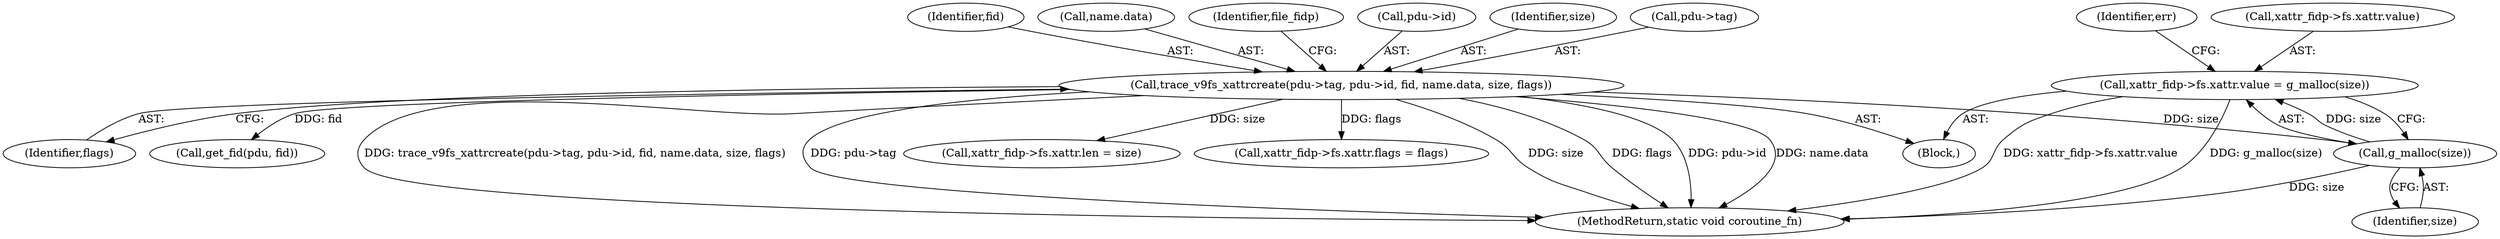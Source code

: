 digraph "0_qemu_eb687602853b4ae656e9236ee4222609f3a6887d@API" {
"1000228" [label="(Call,xattr_fidp->fs.xattr.value = g_malloc(size))"];
"1000236" [label="(Call,g_malloc(size))"];
"1000145" [label="(Call,trace_v9fs_xattrcreate(pdu->tag, pdu->id, fid, name.data, size, flags))"];
"1000190" [label="(Call,xattr_fidp->fs.xattr.len = size)"];
"1000145" [label="(Call,trace_v9fs_xattrcreate(pdu->tag, pdu->id, fid, name.data, size, flags))"];
"1000152" [label="(Identifier,fid)"];
"1000237" [label="(Identifier,size)"];
"1000153" [label="(Call,name.data)"];
"1000199" [label="(Call,xattr_fidp->fs.xattr.flags = flags)"];
"1000159" [label="(Identifier,file_fidp)"];
"1000149" [label="(Call,pdu->id)"];
"1000236" [label="(Call,g_malloc(size))"];
"1000251" [label="(MethodReturn,static void coroutine_fn)"];
"1000239" [label="(Identifier,err)"];
"1000156" [label="(Identifier,size)"];
"1000157" [label="(Identifier,flags)"];
"1000146" [label="(Call,pdu->tag)"];
"1000103" [label="(Block,)"];
"1000228" [label="(Call,xattr_fidp->fs.xattr.value = g_malloc(size))"];
"1000160" [label="(Call,get_fid(pdu, fid))"];
"1000229" [label="(Call,xattr_fidp->fs.xattr.value)"];
"1000228" -> "1000103"  [label="AST: "];
"1000228" -> "1000236"  [label="CFG: "];
"1000229" -> "1000228"  [label="AST: "];
"1000236" -> "1000228"  [label="AST: "];
"1000239" -> "1000228"  [label="CFG: "];
"1000228" -> "1000251"  [label="DDG: g_malloc(size)"];
"1000228" -> "1000251"  [label="DDG: xattr_fidp->fs.xattr.value"];
"1000236" -> "1000228"  [label="DDG: size"];
"1000236" -> "1000237"  [label="CFG: "];
"1000237" -> "1000236"  [label="AST: "];
"1000236" -> "1000251"  [label="DDG: size"];
"1000145" -> "1000236"  [label="DDG: size"];
"1000145" -> "1000103"  [label="AST: "];
"1000145" -> "1000157"  [label="CFG: "];
"1000146" -> "1000145"  [label="AST: "];
"1000149" -> "1000145"  [label="AST: "];
"1000152" -> "1000145"  [label="AST: "];
"1000153" -> "1000145"  [label="AST: "];
"1000156" -> "1000145"  [label="AST: "];
"1000157" -> "1000145"  [label="AST: "];
"1000159" -> "1000145"  [label="CFG: "];
"1000145" -> "1000251"  [label="DDG: size"];
"1000145" -> "1000251"  [label="DDG: flags"];
"1000145" -> "1000251"  [label="DDG: pdu->id"];
"1000145" -> "1000251"  [label="DDG: name.data"];
"1000145" -> "1000251"  [label="DDG: trace_v9fs_xattrcreate(pdu->tag, pdu->id, fid, name.data, size, flags)"];
"1000145" -> "1000251"  [label="DDG: pdu->tag"];
"1000145" -> "1000160"  [label="DDG: fid"];
"1000145" -> "1000190"  [label="DDG: size"];
"1000145" -> "1000199"  [label="DDG: flags"];
}
